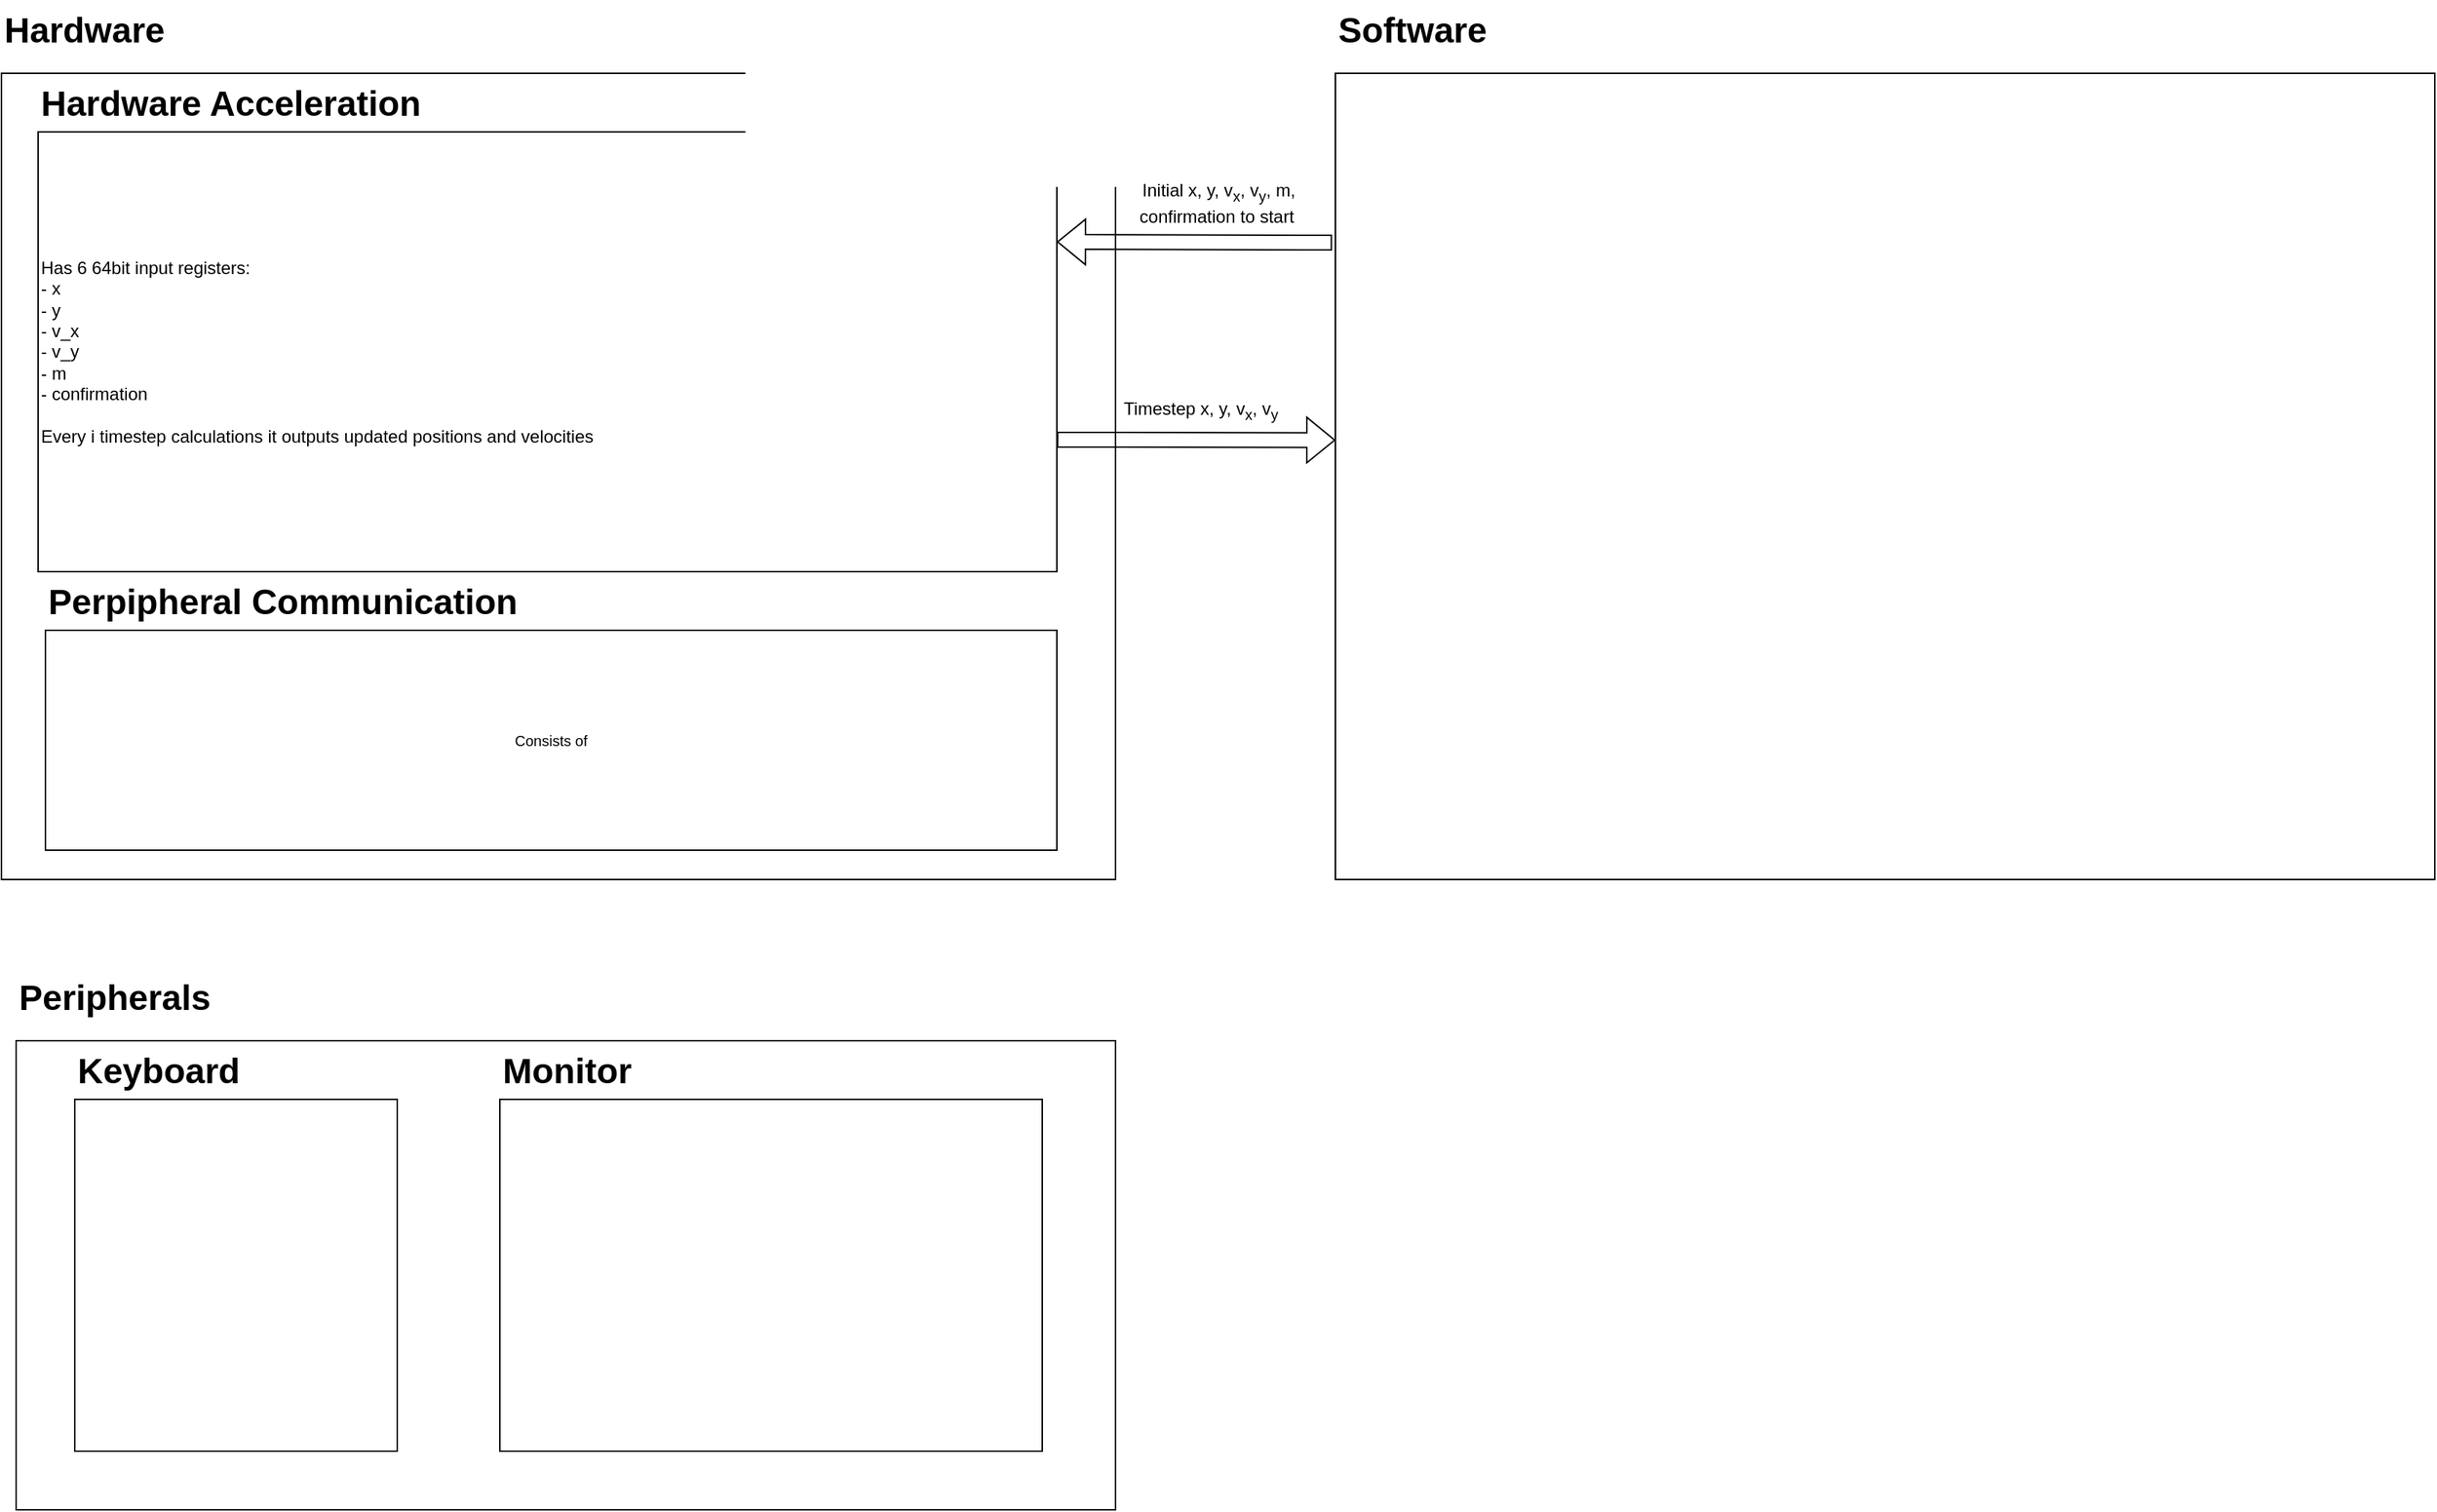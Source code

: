 <mxfile version="26.2.2">
  <diagram name="Page-1" id="rumqVNAoI3cSyf27jc9k">
    <mxGraphModel dx="1372" dy="833" grid="1" gridSize="10" guides="1" tooltips="1" connect="1" arrows="1" fold="1" page="1" pageScale="1" pageWidth="1700" pageHeight="1100" math="0" shadow="0">
      <root>
        <mxCell id="0" />
        <mxCell id="1" parent="0" />
        <mxCell id="-hpIVWVpJWwLuPx6lPaj-3" value="" style="rounded=0;whiteSpace=wrap;html=1;" vertex="1" parent="1">
          <mxGeometry x="20" y="80" width="760" height="550" as="geometry" />
        </mxCell>
        <mxCell id="-hpIVWVpJWwLuPx6lPaj-4" value="" style="rounded=0;whiteSpace=wrap;html=1;" vertex="1" parent="1">
          <mxGeometry x="930" y="80" width="750" height="550" as="geometry" />
        </mxCell>
        <mxCell id="-hpIVWVpJWwLuPx6lPaj-5" value="&lt;h1 style=&quot;margin-top: 0px;&quot;&gt;Hardware&lt;/h1&gt;" style="text;html=1;whiteSpace=wrap;overflow=hidden;rounded=0;" vertex="1" parent="1">
          <mxGeometry x="20" y="30" width="170" height="30" as="geometry" />
        </mxCell>
        <mxCell id="-hpIVWVpJWwLuPx6lPaj-6" value="&lt;h1 style=&quot;margin-top: 0px;&quot;&gt;Software&lt;/h1&gt;" style="text;html=1;whiteSpace=wrap;overflow=hidden;rounded=0;" vertex="1" parent="1">
          <mxGeometry x="930" y="30" width="170" height="30" as="geometry" />
        </mxCell>
        <mxCell id="-hpIVWVpJWwLuPx6lPaj-7" value="" style="rounded=0;whiteSpace=wrap;html=1;" vertex="1" parent="1">
          <mxGeometry x="30" y="740" width="750" height="320" as="geometry" />
        </mxCell>
        <mxCell id="-hpIVWVpJWwLuPx6lPaj-14" value="&lt;h1 style=&quot;margin-top: 0px;&quot;&gt;Peripherals&lt;/h1&gt;" style="text;html=1;whiteSpace=wrap;overflow=hidden;rounded=0;" vertex="1" parent="1">
          <mxGeometry x="30" y="690" width="160" height="40" as="geometry" />
        </mxCell>
        <mxCell id="-hpIVWVpJWwLuPx6lPaj-15" value="" style="rounded=0;whiteSpace=wrap;html=1;" vertex="1" parent="1">
          <mxGeometry x="70" y="780" width="220" height="240" as="geometry" />
        </mxCell>
        <mxCell id="-hpIVWVpJWwLuPx6lPaj-16" value="" style="rounded=0;whiteSpace=wrap;html=1;" vertex="1" parent="1">
          <mxGeometry x="360" y="780" width="370" height="240" as="geometry" />
        </mxCell>
        <mxCell id="-hpIVWVpJWwLuPx6lPaj-17" value="&lt;h1 style=&quot;margin-top: 0px;&quot;&gt;Keyboard&lt;/h1&gt;&lt;div&gt;&lt;br&gt;&lt;/div&gt;" style="text;html=1;whiteSpace=wrap;overflow=hidden;rounded=0;" vertex="1" parent="1">
          <mxGeometry x="70" y="740" width="130" height="40" as="geometry" />
        </mxCell>
        <mxCell id="-hpIVWVpJWwLuPx6lPaj-18" value="&lt;h1 style=&quot;margin-top: 0px;&quot;&gt;Monitor&lt;/h1&gt;" style="text;html=1;whiteSpace=wrap;overflow=hidden;rounded=0;" vertex="1" parent="1">
          <mxGeometry x="360" y="740" width="130" height="40" as="geometry" />
        </mxCell>
        <mxCell id="-hpIVWVpJWwLuPx6lPaj-19" value="Has 6 64bit input registers:&lt;div&gt;- x&lt;/div&gt;&lt;div&gt;- y&lt;/div&gt;&lt;div&gt;- v_x&lt;/div&gt;&lt;div&gt;- v_y&lt;/div&gt;&lt;div&gt;- m&lt;/div&gt;&lt;div style=&quot;&quot;&gt;- confirmation&lt;/div&gt;&lt;div style=&quot;&quot;&gt;&lt;br&gt;&lt;/div&gt;&lt;div style=&quot;&quot;&gt;Every i timestep calculations it outputs updated positions and velocities&lt;/div&gt;" style="rounded=0;whiteSpace=wrap;html=1;align=left;" vertex="1" parent="1">
          <mxGeometry x="45" y="120" width="695" height="300" as="geometry" />
        </mxCell>
        <mxCell id="-hpIVWVpJWwLuPx6lPaj-20" value="&lt;font size=&quot;1&quot;&gt;Consists of&lt;/font&gt;" style="rounded=0;whiteSpace=wrap;html=1;" vertex="1" parent="1">
          <mxGeometry x="50" y="460" width="690" height="150" as="geometry" />
        </mxCell>
        <mxCell id="-hpIVWVpJWwLuPx6lPaj-22" value="&lt;h1 style=&quot;margin-top: 0px;&quot;&gt;Hardware Acceleration&lt;/h1&gt;&lt;div&gt;&lt;br&gt;&lt;/div&gt;" style="text;html=1;whiteSpace=wrap;overflow=hidden;rounded=0;" vertex="1" parent="1">
          <mxGeometry x="45" y="80" width="275" height="40" as="geometry" />
        </mxCell>
        <mxCell id="-hpIVWVpJWwLuPx6lPaj-24" value="&lt;h1 style=&quot;margin-top: 0px;&quot;&gt;Perpipheral Communication&lt;/h1&gt;" style="text;html=1;whiteSpace=wrap;overflow=hidden;rounded=0;" vertex="1" parent="1">
          <mxGeometry x="50" y="420" width="350" height="40" as="geometry" />
        </mxCell>
        <mxCell id="-hpIVWVpJWwLuPx6lPaj-27" value="" style="shape=flexArrow;endArrow=classic;html=1;rounded=0;entryX=1;entryY=0.25;entryDx=0;entryDy=0;exitX=-0.003;exitY=0.21;exitDx=0;exitDy=0;exitPerimeter=0;strokeWidth=1;" edge="1" parent="1" source="-hpIVWVpJWwLuPx6lPaj-4" target="-hpIVWVpJWwLuPx6lPaj-19">
          <mxGeometry width="50" height="50" relative="1" as="geometry">
            <mxPoint x="840" y="270" as="sourcePoint" />
            <mxPoint x="890" y="220" as="targetPoint" />
          </mxGeometry>
        </mxCell>
        <mxCell id="-hpIVWVpJWwLuPx6lPaj-32" value="Initial x, y, v&lt;sub&gt;x&lt;/sub&gt;, v&lt;sub&gt;y&lt;/sub&gt;, m, confirmation to start&lt;sub&gt;&amp;nbsp;&lt;/sub&gt;" style="text;html=1;align=center;verticalAlign=middle;whiteSpace=wrap;rounded=0;" vertex="1" parent="1">
          <mxGeometry x="783" y="140" width="135" height="60" as="geometry" />
        </mxCell>
        <mxCell id="-hpIVWVpJWwLuPx6lPaj-33" value="" style="shape=flexArrow;endArrow=classic;html=1;rounded=0;entryX=0;entryY=0.455;entryDx=0;entryDy=0;entryPerimeter=0;" edge="1" parent="1" target="-hpIVWVpJWwLuPx6lPaj-4">
          <mxGeometry width="50" height="50" relative="1" as="geometry">
            <mxPoint x="740" y="330" as="sourcePoint" />
            <mxPoint x="790" y="280" as="targetPoint" />
          </mxGeometry>
        </mxCell>
        <mxCell id="-hpIVWVpJWwLuPx6lPaj-36" value="&lt;span style=&quot;text-wrap-mode: nowrap;&quot;&gt;Timestep&amp;nbsp;&lt;/span&gt;x, y, v&lt;sub&gt;x&lt;/sub&gt;, v&lt;sub&gt;y&lt;/sub&gt;&lt;span style=&quot;text-wrap-mode: nowrap;&quot;&gt;&amp;nbsp;&lt;/span&gt;" style="text;html=1;align=center;verticalAlign=middle;whiteSpace=wrap;rounded=0;" vertex="1" parent="1">
          <mxGeometry x="730" y="270" width="220" height="80" as="geometry" />
        </mxCell>
      </root>
    </mxGraphModel>
  </diagram>
</mxfile>
